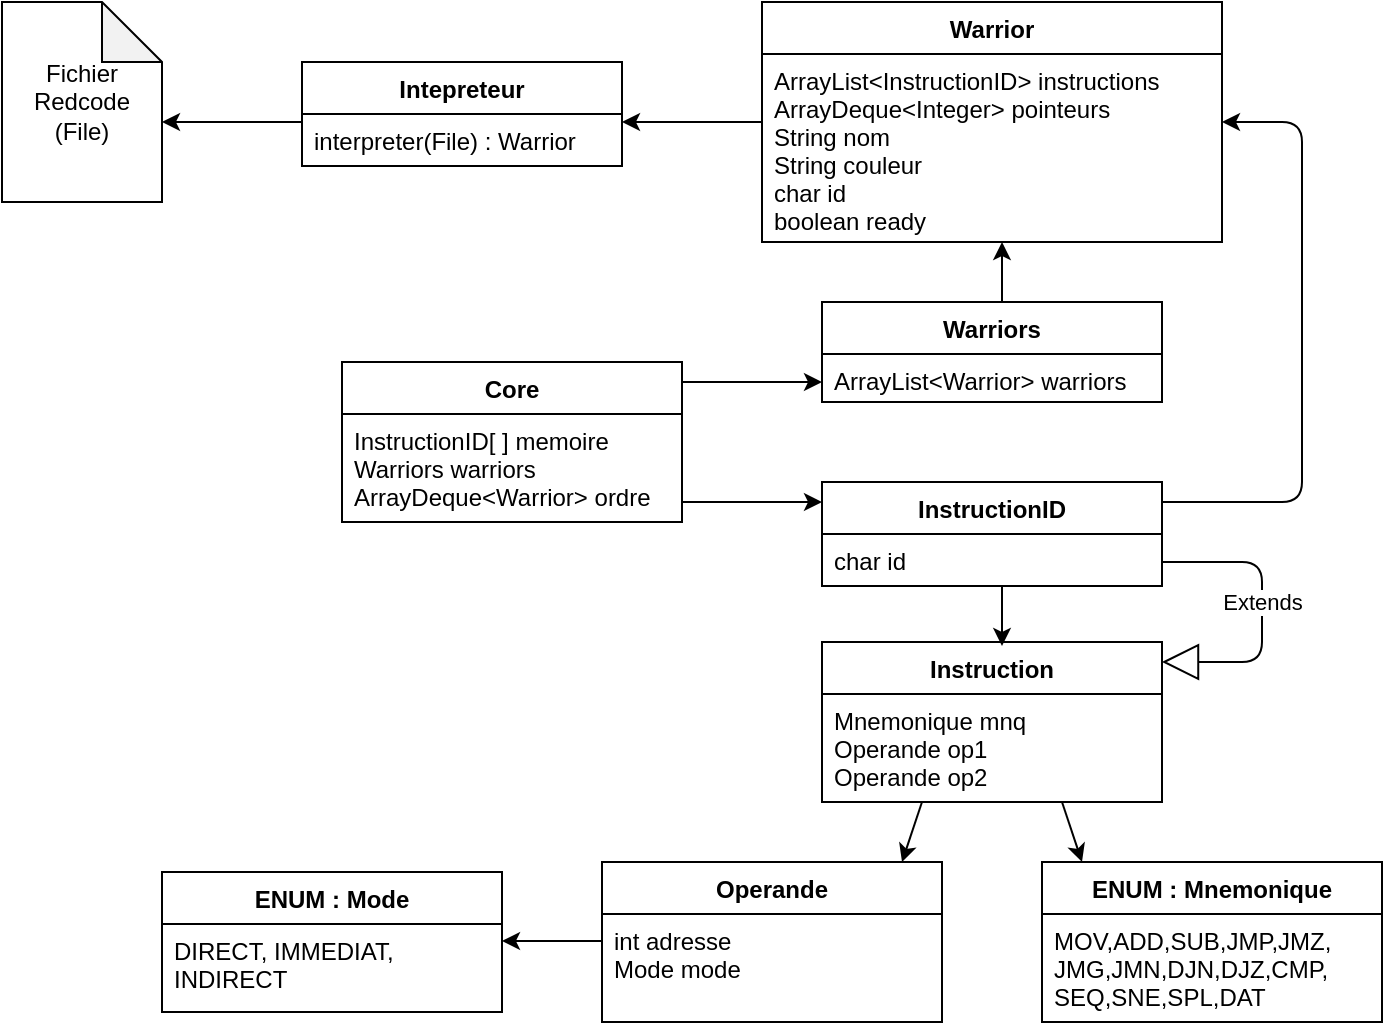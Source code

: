 <mxfile version="14.6.0" type="github">
  <diagram id="C5RBs43oDa-KdzZeNtuy" name="Page-1">
    <mxGraphModel dx="976" dy="517" grid="1" gridSize="10" guides="1" tooltips="1" connect="1" arrows="1" fold="1" page="1" pageScale="1" pageWidth="827" pageHeight="1169" math="0" shadow="0">
      <root>
        <mxCell id="WIyWlLk6GJQsqaUBKTNV-0" />
        <mxCell id="WIyWlLk6GJQsqaUBKTNV-1" parent="WIyWlLk6GJQsqaUBKTNV-0" />
        <mxCell id="LfMaAQ7HKJYU094VyMeU-12" value="Intepreteur" style="swimlane;fontStyle=1;childLayout=stackLayout;horizontal=1;startSize=26;fillColor=none;horizontalStack=0;resizeParent=1;resizeParentMax=0;resizeLast=0;collapsible=1;marginBottom=0;" vertex="1" parent="WIyWlLk6GJQsqaUBKTNV-1">
          <mxGeometry x="200" y="210" width="160" height="52" as="geometry" />
        </mxCell>
        <mxCell id="LfMaAQ7HKJYU094VyMeU-13" value="interpreter(File) : Warrior" style="text;strokeColor=none;fillColor=none;align=left;verticalAlign=top;spacingLeft=4;spacingRight=4;overflow=hidden;rotatable=0;points=[[0,0.5],[1,0.5]];portConstraint=eastwest;" vertex="1" parent="LfMaAQ7HKJYU094VyMeU-12">
          <mxGeometry y="26" width="160" height="26" as="geometry" />
        </mxCell>
        <mxCell id="LfMaAQ7HKJYU094VyMeU-17" value="Fichier&lt;br&gt;Redcode&lt;br&gt;(File)" style="shape=note;whiteSpace=wrap;html=1;backgroundOutline=1;darkOpacity=0.05;" vertex="1" parent="WIyWlLk6GJQsqaUBKTNV-1">
          <mxGeometry x="50" y="180" width="80" height="100" as="geometry" />
        </mxCell>
        <mxCell id="LfMaAQ7HKJYU094VyMeU-18" value="" style="endArrow=classic;html=1;" edge="1" parent="WIyWlLk6GJQsqaUBKTNV-1">
          <mxGeometry width="50" height="50" relative="1" as="geometry">
            <mxPoint x="200" y="240" as="sourcePoint" />
            <mxPoint x="130" y="240" as="targetPoint" />
            <Array as="points" />
          </mxGeometry>
        </mxCell>
        <mxCell id="LfMaAQ7HKJYU094VyMeU-19" value="Warrior" style="swimlane;fontStyle=1;align=center;verticalAlign=top;childLayout=stackLayout;horizontal=1;startSize=26;horizontalStack=0;resizeParent=1;resizeParentMax=0;resizeLast=0;collapsible=1;marginBottom=0;" vertex="1" parent="WIyWlLk6GJQsqaUBKTNV-1">
          <mxGeometry x="430" y="180" width="230" height="120" as="geometry" />
        </mxCell>
        <mxCell id="LfMaAQ7HKJYU094VyMeU-20" value="ArrayList&lt;InstructionID&gt; instructions&#xa;ArrayDeque&lt;Integer&gt; pointeurs&#xa;String nom&#xa;String couleur&#xa;char id&#xa;boolean ready" style="text;strokeColor=none;fillColor=none;align=left;verticalAlign=top;spacingLeft=4;spacingRight=4;overflow=hidden;rotatable=0;points=[[0,0.5],[1,0.5]];portConstraint=eastwest;" vertex="1" parent="LfMaAQ7HKJYU094VyMeU-19">
          <mxGeometry y="26" width="230" height="94" as="geometry" />
        </mxCell>
        <mxCell id="LfMaAQ7HKJYU094VyMeU-23" value="" style="endArrow=classic;html=1;" edge="1" parent="WIyWlLk6GJQsqaUBKTNV-1">
          <mxGeometry width="50" height="50" relative="1" as="geometry">
            <mxPoint x="430" y="240" as="sourcePoint" />
            <mxPoint x="360" y="240" as="targetPoint" />
            <Array as="points" />
          </mxGeometry>
        </mxCell>
        <mxCell id="LfMaAQ7HKJYU094VyMeU-24" value="Warriors" style="swimlane;fontStyle=1;align=center;verticalAlign=top;childLayout=stackLayout;horizontal=1;startSize=26;horizontalStack=0;resizeParent=1;resizeParentMax=0;resizeLast=0;collapsible=1;marginBottom=0;" vertex="1" parent="WIyWlLk6GJQsqaUBKTNV-1">
          <mxGeometry x="460" y="330" width="170" height="50" as="geometry" />
        </mxCell>
        <mxCell id="LfMaAQ7HKJYU094VyMeU-25" value="ArrayList&lt;Warrior&gt; warriors" style="text;strokeColor=none;fillColor=none;align=left;verticalAlign=top;spacingLeft=4;spacingRight=4;overflow=hidden;rotatable=0;points=[[0,0.5],[1,0.5]];portConstraint=eastwest;" vertex="1" parent="LfMaAQ7HKJYU094VyMeU-24">
          <mxGeometry y="26" width="170" height="24" as="geometry" />
        </mxCell>
        <mxCell id="LfMaAQ7HKJYU094VyMeU-26" value="" style="endArrow=classic;html=1;" edge="1" parent="WIyWlLk6GJQsqaUBKTNV-1">
          <mxGeometry width="50" height="50" relative="1" as="geometry">
            <mxPoint x="550" y="330" as="sourcePoint" />
            <mxPoint x="550" y="300" as="targetPoint" />
          </mxGeometry>
        </mxCell>
        <mxCell id="LfMaAQ7HKJYU094VyMeU-27" value="Core" style="swimlane;fontStyle=1;align=center;verticalAlign=top;childLayout=stackLayout;horizontal=1;startSize=26;horizontalStack=0;resizeParent=1;resizeParentMax=0;resizeLast=0;collapsible=1;marginBottom=0;" vertex="1" parent="WIyWlLk6GJQsqaUBKTNV-1">
          <mxGeometry x="220" y="360" width="170" height="80" as="geometry" />
        </mxCell>
        <mxCell id="LfMaAQ7HKJYU094VyMeU-28" value="InstructionID[ ] memoire&#xa;Warriors warriors&#xa;ArrayDeque&lt;Warrior&gt; ordre" style="text;strokeColor=none;fillColor=none;align=left;verticalAlign=top;spacingLeft=4;spacingRight=4;overflow=hidden;rotatable=0;points=[[0,0.5],[1,0.5]];portConstraint=eastwest;" vertex="1" parent="LfMaAQ7HKJYU094VyMeU-27">
          <mxGeometry y="26" width="170" height="54" as="geometry" />
        </mxCell>
        <mxCell id="LfMaAQ7HKJYU094VyMeU-29" value="InstructionID" style="swimlane;fontStyle=1;childLayout=stackLayout;horizontal=1;startSize=26;fillColor=none;horizontalStack=0;resizeParent=1;resizeParentMax=0;resizeLast=0;collapsible=1;marginBottom=0;" vertex="1" parent="WIyWlLk6GJQsqaUBKTNV-1">
          <mxGeometry x="460" y="420" width="170" height="52" as="geometry" />
        </mxCell>
        <mxCell id="LfMaAQ7HKJYU094VyMeU-30" value="char id" style="text;strokeColor=none;fillColor=none;align=left;verticalAlign=top;spacingLeft=4;spacingRight=4;overflow=hidden;rotatable=0;points=[[0,0.5],[1,0.5]];portConstraint=eastwest;" vertex="1" parent="LfMaAQ7HKJYU094VyMeU-29">
          <mxGeometry y="26" width="170" height="26" as="geometry" />
        </mxCell>
        <mxCell id="LfMaAQ7HKJYU094VyMeU-32" value="" style="endArrow=classic;html=1;" edge="1" parent="WIyWlLk6GJQsqaUBKTNV-1">
          <mxGeometry width="50" height="50" relative="1" as="geometry">
            <mxPoint x="390" y="430" as="sourcePoint" />
            <mxPoint x="460" y="430" as="targetPoint" />
          </mxGeometry>
        </mxCell>
        <mxCell id="LfMaAQ7HKJYU094VyMeU-33" value="" style="endArrow=classic;html=1;" edge="1" parent="WIyWlLk6GJQsqaUBKTNV-1">
          <mxGeometry width="50" height="50" relative="1" as="geometry">
            <mxPoint x="630" y="430" as="sourcePoint" />
            <mxPoint x="660" y="240" as="targetPoint" />
            <Array as="points">
              <mxPoint x="700" y="430" />
              <mxPoint x="700" y="240" />
            </Array>
          </mxGeometry>
        </mxCell>
        <mxCell id="LfMaAQ7HKJYU094VyMeU-34" value="" style="endArrow=classic;html=1;" edge="1" parent="WIyWlLk6GJQsqaUBKTNV-1">
          <mxGeometry width="50" height="50" relative="1" as="geometry">
            <mxPoint x="390" y="370" as="sourcePoint" />
            <mxPoint x="460" y="370" as="targetPoint" />
          </mxGeometry>
        </mxCell>
        <mxCell id="LfMaAQ7HKJYU094VyMeU-35" value="Instruction" style="swimlane;fontStyle=1;childLayout=stackLayout;horizontal=1;startSize=26;fillColor=none;horizontalStack=0;resizeParent=1;resizeParentMax=0;resizeLast=0;collapsible=1;marginBottom=0;" vertex="1" parent="WIyWlLk6GJQsqaUBKTNV-1">
          <mxGeometry x="460" y="500" width="170" height="80" as="geometry" />
        </mxCell>
        <mxCell id="LfMaAQ7HKJYU094VyMeU-36" value="Mnemonique mnq&#xa;Operande op1&#xa;Operande op2" style="text;strokeColor=none;fillColor=none;align=left;verticalAlign=top;spacingLeft=4;spacingRight=4;overflow=hidden;rotatable=0;points=[[0,0.5],[1,0.5]];portConstraint=eastwest;" vertex="1" parent="LfMaAQ7HKJYU094VyMeU-35">
          <mxGeometry y="26" width="170" height="54" as="geometry" />
        </mxCell>
        <mxCell id="LfMaAQ7HKJYU094VyMeU-38" value="Extends" style="endArrow=block;endSize=16;endFill=0;html=1;" edge="1" parent="WIyWlLk6GJQsqaUBKTNV-1">
          <mxGeometry x="-0.067" width="160" relative="1" as="geometry">
            <mxPoint x="630" y="460" as="sourcePoint" />
            <mxPoint x="630" y="510" as="targetPoint" />
            <Array as="points">
              <mxPoint x="680" y="460" />
              <mxPoint x="680" y="510" />
            </Array>
            <mxPoint as="offset" />
          </mxGeometry>
        </mxCell>
        <mxCell id="LfMaAQ7HKJYU094VyMeU-39" value="Operande" style="swimlane;fontStyle=1;childLayout=stackLayout;horizontal=1;startSize=26;fillColor=none;horizontalStack=0;resizeParent=1;resizeParentMax=0;resizeLast=0;collapsible=1;marginBottom=0;" vertex="1" parent="WIyWlLk6GJQsqaUBKTNV-1">
          <mxGeometry x="350" y="610" width="170" height="80" as="geometry" />
        </mxCell>
        <mxCell id="LfMaAQ7HKJYU094VyMeU-40" value="int adresse&#xa;Mode mode" style="text;strokeColor=none;fillColor=none;align=left;verticalAlign=top;spacingLeft=4;spacingRight=4;overflow=hidden;rotatable=0;points=[[0,0.5],[1,0.5]];portConstraint=eastwest;" vertex="1" parent="LfMaAQ7HKJYU094VyMeU-39">
          <mxGeometry y="26" width="170" height="54" as="geometry" />
        </mxCell>
        <mxCell id="LfMaAQ7HKJYU094VyMeU-41" value="ENUM : Mnemonique" style="swimlane;fontStyle=1;childLayout=stackLayout;horizontal=1;startSize=26;fillColor=none;horizontalStack=0;resizeParent=1;resizeParentMax=0;resizeLast=0;collapsible=1;marginBottom=0;" vertex="1" parent="WIyWlLk6GJQsqaUBKTNV-1">
          <mxGeometry x="570" y="610" width="170" height="80" as="geometry" />
        </mxCell>
        <mxCell id="LfMaAQ7HKJYU094VyMeU-42" value="MOV,ADD,SUB,JMP,JMZ,&#xa;JMG,JMN,DJN,DJZ,CMP,&#xa;SEQ,SNE,SPL,DAT" style="text;strokeColor=none;fillColor=none;align=left;verticalAlign=top;spacingLeft=4;spacingRight=4;overflow=hidden;rotatable=0;points=[[0,0.5],[1,0.5]];portConstraint=eastwest;" vertex="1" parent="LfMaAQ7HKJYU094VyMeU-41">
          <mxGeometry y="26" width="170" height="54" as="geometry" />
        </mxCell>
        <mxCell id="LfMaAQ7HKJYU094VyMeU-43" value="ENUM : Mode" style="swimlane;fontStyle=1;childLayout=stackLayout;horizontal=1;startSize=26;fillColor=none;horizontalStack=0;resizeParent=1;resizeParentMax=0;resizeLast=0;collapsible=1;marginBottom=0;" vertex="1" parent="WIyWlLk6GJQsqaUBKTNV-1">
          <mxGeometry x="130" y="615" width="170" height="70" as="geometry" />
        </mxCell>
        <mxCell id="LfMaAQ7HKJYU094VyMeU-44" value="DIRECT, IMMEDIAT,&#xa;INDIRECT" style="text;strokeColor=none;fillColor=none;align=left;verticalAlign=top;spacingLeft=4;spacingRight=4;overflow=hidden;rotatable=0;points=[[0,0.5],[1,0.5]];portConstraint=eastwest;" vertex="1" parent="LfMaAQ7HKJYU094VyMeU-43">
          <mxGeometry y="26" width="170" height="44" as="geometry" />
        </mxCell>
        <mxCell id="LfMaAQ7HKJYU094VyMeU-47" value="" style="endArrow=classic;html=1;" edge="1" parent="WIyWlLk6GJQsqaUBKTNV-1">
          <mxGeometry width="50" height="50" relative="1" as="geometry">
            <mxPoint x="350" y="649.5" as="sourcePoint" />
            <mxPoint x="300" y="649.5" as="targetPoint" />
          </mxGeometry>
        </mxCell>
        <mxCell id="LfMaAQ7HKJYU094VyMeU-48" value="" style="endArrow=classic;html=1;" edge="1" parent="WIyWlLk6GJQsqaUBKTNV-1">
          <mxGeometry width="50" height="50" relative="1" as="geometry">
            <mxPoint x="510" y="580" as="sourcePoint" />
            <mxPoint x="500" y="610" as="targetPoint" />
          </mxGeometry>
        </mxCell>
        <mxCell id="LfMaAQ7HKJYU094VyMeU-49" value="" style="endArrow=classic;html=1;" edge="1" parent="WIyWlLk6GJQsqaUBKTNV-1">
          <mxGeometry width="50" height="50" relative="1" as="geometry">
            <mxPoint x="580" y="580" as="sourcePoint" />
            <mxPoint x="590" y="610" as="targetPoint" />
          </mxGeometry>
        </mxCell>
        <mxCell id="LfMaAQ7HKJYU094VyMeU-50" value="" style="endArrow=classic;html=1;" edge="1" parent="WIyWlLk6GJQsqaUBKTNV-1">
          <mxGeometry width="50" height="50" relative="1" as="geometry">
            <mxPoint x="550" y="472" as="sourcePoint" />
            <mxPoint x="550" y="502" as="targetPoint" />
          </mxGeometry>
        </mxCell>
      </root>
    </mxGraphModel>
  </diagram>
</mxfile>
